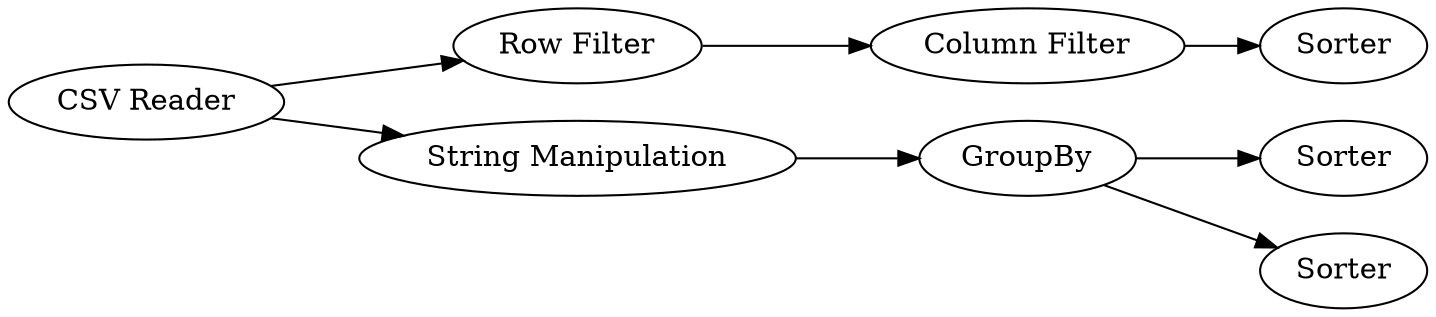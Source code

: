 digraph {
	7 -> 8
	4 -> 5
	8 -> 9
	4 -> 6
	1 -> 2
	1 -> 7
	2 -> 4
	5 [label=Sorter]
	1 [label="CSV Reader"]
	7 [label="Row Filter"]
	9 [label=Sorter]
	4 [label=GroupBy]
	6 [label=Sorter]
	8 [label="Column Filter"]
	2 [label="String Manipulation"]
	rankdir=LR
}
